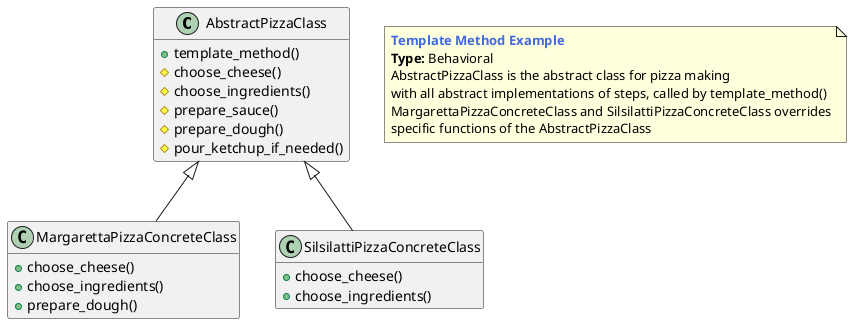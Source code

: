 /' TEMPLATE METHOD '/

@startuml

class AbstractPizzaClass {
    + template_method()
    # choose_cheese()
    # choose_ingredients()
    # prepare_sauce()
    # prepare_dough()
    # pour_ketchup_if_needed()
}

class MargarettaPizzaConcreteClass {
    + choose_cheese()
    + choose_ingredients()
    + prepare_dough()
}

class SilsilattiPizzaConcreteClass {
    + choose_cheese()
    + choose_ingredients()
}



hide empty members

AbstractPizzaClass <|-- MargarettaPizzaConcreteClass
AbstractPizzaClass <|-- SilsilattiPizzaConcreteClass

note as N1
    <b><color:royalBlue>Template Method Example</color></b>
    <b>Type:</b> Behavioral
    AbstractPizzaClass is the abstract class for pizza making 
    with all abstract implementations of steps, called by template_method()
    MargarettaPizzaConcreteClass and SilsilattiPizzaConcreteClass overrides
    specific functions of the AbstractPizzaClass
end note

@enduml